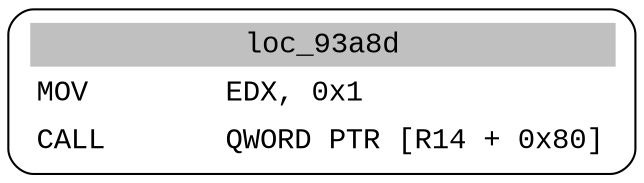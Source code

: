 digraph asm_graph {
1941 [
shape="Mrecord" fontname="Courier New"label =<<table border="0" cellborder="0" cellpadding="3"><tr><td align="center" colspan="2" bgcolor="grey">loc_93a8d</td></tr><tr><td align="left">MOV        EDX, 0x1</td></tr><tr><td align="left">CALL       QWORD PTR [R14 + 0x80]</td></tr></table>> ];
}